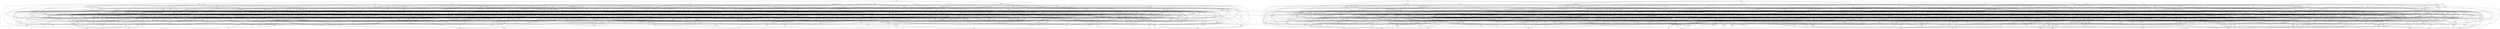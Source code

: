 graph {
kln -- zrp
kln -- rpm
kln -- npm
kln -- bhj
kln -- vqj
hcp -- xhl
hcp -- mrh
hcp -- zhh
hcp -- lxl
gzk -- nqx
gzk -- stx
gzk -- mln
gzk -- nsr
gzk -- tpm
gzk -- ddq
pql -- vsl
pql -- ltr
pql -- cnc
pql -- shq
pql -- fjm
pql -- vpg
hjp -- mft
hjp -- vkm
hjp -- kgs
hjp -- fdb
xgv -- btt
xgv -- tbj
xgv -- srs
xgv -- cjk
gbm -- kjm
gbm -- gvb
gbm -- qvm
gbm -- pzd
lhc -- mdq
lhc -- zrd
lhc -- fxc
lhc -- xnq
kng -- ssb
kng -- mln
kng -- bsj
kng -- hvh
xlm -- lnb
xlm -- jbq
xlm -- frk
xlm -- qnh
xlm -- rtk
xlm -- kxs
bpr -- trh
bpr -- dpr
bpr -- dtx
bpr -- jlh
mbh -- nnv
mbh -- lcx
mbh -- xhq
mbh -- fjr
bvs -- mmd
bvs -- ltr
bvs -- pxn
bvs -- mqg
bvs -- vlf
bch -- rdq
bch -- ppr
bch -- pkd
bch -- mgv
bch -- prb
ftm -- tjp
ftm -- mqc
ftm -- vxk
ftm -- lzc
jvr -- bcd
jvr -- hbf
jvr -- xqm
jvr -- mqp
vtt -- znh
vtt -- zzm
vtt -- drk
vtt -- vfp
sgn -- xxm
sgn -- bjj
sgn -- ftc
sgn -- mpm
zbq -- cvr
zbq -- zrd
zbq -- ppv
zbq -- csn
tff -- btd
tff -- pqk
tff -- hvl
tff -- scm
tff -- krj
bqh -- xrg
bqh -- kmr
bqh -- gln
bqh -- fnj
lkv -- vnp
lkv -- ttq
lkv -- rnf
lkv -- hng
srq -- kkp
srq -- chx
srq -- xmp
srq -- vbm
htj -- spt
htj -- mpn
htj -- mkc
htj -- qfx
rbk -- jzz
rbk -- dtv
rbk -- pjc
rbk -- vdh
stv -- gdp
stv -- qnx
stv -- tgt
stv -- ggb
stv -- ljt
nvr -- dtj
nvr -- xgc
nvr -- nqx
nvr -- qmj
qxd -- vnx
qxd -- dck
qxd -- rlm
qxd -- rrn
mdq -- xcm
mdq -- vnx
mdq -- pbg
png -- hln
png -- cdc
png -- pgt
png -- kqn
png -- bhn
dxm -- fhr
dxm -- fks
dxm -- gxv
dxm -- fpr
gsm -- vsd
gsm -- pmh
gsm -- dsk
gsm -- gpf
jzn -- hpc
jzn -- xht
jzn -- vhn
jzn -- qmp
jzn -- krk
jzn -- vbs
hcv -- nfj
hcv -- gzt
hcv -- rvc
hcv -- dnp
hcv -- tzm
hcv -- hpf
hcv -- sbq
slb -- dkz
slb -- svs
slb -- lgc
slb -- pnm
pfr -- lrk
pfr -- dqb
pfr -- mlj
pfr -- lxl
bxl -- bjj
bxl -- nmc
bxl -- xrj
bxl -- xmk
bxl -- xhg
bxl -- gqt
kgs -- msf
kgs -- fbh
kgs -- rrr
kgs -- drp
jkf -- vbm
jkf -- jpn
jkf -- vqj
jkf -- gbr
dgf -- bjp
dgf -- lzf
dgf -- vld
dgf -- rmg
jkg -- ckk
jkg -- njk
jkg -- prb
jkg -- xxc
jkg -- vdh
vlt -- lrz
vlt -- zkt
vlt -- qgt
vlt -- srs
vlt -- snc
rpc -- mhx
rpc -- sxx
rpc -- vkp
rpc -- frz
rpc -- jmm
tft -- zdt
tft -- nch
tft -- vqp
tft -- bzm
tft -- csm
gvc -- ccl
gvc -- bjj
gvc -- rjb
gvc -- lrv
gvc -- qhh
mmd -- xmp
mmd -- sfz
mmd -- qml
mrb -- gxh
mrb -- ggb
mrb -- lkd
mrb -- pgg
zll -- rsf
zll -- tfs
zll -- gsv
zll -- scm
zll -- nxr
jjj -- gzf
jjj -- xvs
jjj -- gxv
jjj -- jft
mls -- cpc
mls -- vmp
mls -- jcv
mls -- ssg
mls -- ldb
mls -- cpd
bpm -- fzq
bpm -- zzs
bpm -- ggp
bpm -- tvq
bpm -- bss
fjm -- bfh
fjm -- scl
fjm -- rtx
gll -- fdx
gll -- tgk
gll -- fsn
gll -- dcp
gll -- mpr
svs -- ltp
svs -- cgx
svs -- mks
srk -- xjd
srk -- kfp
srk -- klb
srk -- gcx
xvq -- hbr
xvq -- qzt
xvq -- rzp
xvq -- jch
xvq -- rsf
gqd -- rds
gqd -- ddq
gqd -- sml
gqd -- btm
gqd -- bqq
bqg -- lrv
bqg -- lch
bqg -- qgq
bqg -- dgz
bdv -- nrd
bdv -- qbv
bdv -- sxg
bdv -- nhx
vnm -- rvd
vnm -- xxm
vnm -- spm
vnm -- vpl
vnm -- jlk
vnm -- szv
sqr -- xrh
sqr -- tqh
sqr -- pps
sqr -- rpg
zhl -- ksm
zhl -- xcl
zhl -- mbd
zhl -- cgv
clj -- psz
clj -- fnj
clj -- crx
clj -- hbk
kzj -- nxd
kzj -- rrm
kzj -- gct
kzj -- rkf
pch -- ldm
pch -- jzv
pch -- mjs
pch -- zkt
pch -- rqq
nch -- bpd
nch -- ljs
nch -- gmz
zrp -- csd
zrp -- pph
zrp -- hrg
tpm -- vqg
tpm -- hds
tpm -- sbc
tpm -- rbb
kps -- bnx
kps -- qph
kps -- hxs
kps -- vgl
bpz -- hqm
bpz -- cbb
bpz -- sss
bpz -- rsf
pps -- tkx
pps -- dcp
pps -- rnt
zlt -- krh
zlt -- vtg
zlt -- qlb
zlt -- bhn
qds -- hlm
qds -- mrt
qds -- rpk
qds -- rcj
jjm -- dtp
jjm -- djg
jjm -- mgp
jjm -- lps
jjm -- gtm
brh -- fbl
brh -- xpk
brh -- nfk
brh -- qvz
nfc -- xls
nfc -- kdr
nfc -- ljt
nfc -- jkd
nfc -- zng
kkj -- xph
kkj -- xsf
kkj -- hdf
kkj -- jft
kkj -- mhf
xsp -- lml
xsp -- bgz
xsp -- hln
xsp -- mgk
xsp -- gjs
jfq -- qhh
jfq -- vlh
jfq -- mhl
jfq -- qgt
npq -- jdl
npq -- gjd
npq -- bxf
npq -- rjb
npq -- nbb
rxv -- zxt
rxv -- sld
rxv -- vsl
rxv -- dbj
dvj -- pcg
dvj -- svq
dvj -- crx
dvj -- mxh
lcl -- nrn
lcl -- klb
lcl -- zjh
lcl -- gct
lcl -- sjc
ppq -- dlj
ppq -- tcq
ppq -- vkp
ppq -- ztv
klk -- bzm
klk -- mqr
klk -- cjb
klk -- hnv
czt -- pnq
czt -- vrj
czt -- htc
czt -- vsz
czt -- ssv
rhv -- vnk
rhv -- vss
rhv -- rrk
rhv -- hhz
clh -- qlh
clh -- rqb
clh -- mvl
clh -- rlm
sjb -- hvs
sjb -- pbl
sjb -- jgn
sjb -- vsq
tfd -- mvc
tfd -- dzn
tfd -- dps
tfd -- bvv
tbn -- xbq
tbn -- jgx
tbn -- djj
tbn -- nnq
tbn -- cqh
qnv -- qzt
qnv -- tkd
qnv -- tsl
qnv -- tkz
tzf -- hsn
tzf -- pbg
tzf -- hmc
tzf -- fqf
tzf -- xrb
pbg -- vgp
pbg -- rrp
dxn -- znh
dxn -- bgd
dxn -- vhh
dxn -- tgp
dln -- bjf
dln -- xqm
dln -- hmp
dln -- jld
dln -- rtm
frz -- pnr
frz -- shd
frz -- srg
tgt -- tqz
tgt -- kdv
tgt -- shm
fhf -- jkl
fhf -- sgm
fhf -- zct
fhf -- fsl
fhf -- rqx
tzj -- qbq
tzj -- zfq
tzj -- bsg
tzj -- nlx
qlp -- mxk
qlp -- zgr
qlp -- tcq
qlp -- vcr
nfz -- pth
nfz -- cpd
nfz -- jrr
nfz -- cvl
nfz -- pjb
jxz -- xbq
jxz -- dvq
jxz -- rbf
jxz -- dtk
mhk -- qdm
mhk -- fln
mhk -- nsr
mhk -- cgc
mlj -- fdl
mlj -- gtr
mlj -- kbh
qbp -- jpp
qbp -- ssn
qbp -- sff
qbp -- gpf
stq -- nnv
stq -- ptc
stq -- nrd
stq -- tmq
stq -- xsb
stq -- crh
tbj -- vqh
tbj -- xdn
tbj -- prc
tbj -- bdj
mfx -- khj
mfx -- mzl
mfx -- bls
mfx -- xgc
mzm -- vbv
mzm -- nnl
mzm -- mdd
mzm -- chv
gcs -- qkd
gcs -- zgv
gcs -- dpd
gcs -- dzn
gmc -- gqt
gmc -- gdt
gmc -- mth
gmc -- vnp
gmc -- sfk
srz -- sff
srz -- knr
srz -- jkc
srz -- xlc
nln -- mmr
nln -- pdz
nln -- zzg
nln -- lkh
qfx -- qjb
qfx -- vgc
qfx -- tvk
fln -- pkc
fln -- pxn
fln -- gcb
vtq -- gzt
vtq -- tcf
vtq -- zch
vtq -- lrv
rpr -- csd
rpr -- jgr
rpr -- bkr
rpr -- nhn
xlh -- ncl
xlh -- lch
xlh -- qsn
xlh -- jpx
xlh -- sfk
xlh -- djp
fpm -- ltp
fpm -- kqs
fpm -- jbc
fpm -- qxf
dnv -- vxb
dnv -- svq
dnv -- ljv
dnv -- trl
jhp -- shx
jhp -- sld
jhp -- vjh
jhp -- btp
jhp -- brx
nxl -- pbs
nxl -- cqp
nxl -- ldb
nxl -- xdn
svq -- jpp
svq -- vsd
svq -- jpx
qlh -- nxk
qlh -- fkn
qlh -- msx
qlh -- kfc
qlh -- vld
qlh -- pxm
rcv -- lgv
rcv -- drp
rcv -- gsq
rcv -- nmc
rcv -- vpz
jrr -- jqj
jrr -- gsq
jrr -- rjl
tfk -- cff
tfk -- frd
tfk -- dfz
tfk -- hnt
tfk -- bvb
dbl -- tcq
dbl -- rcs
dbl -- bzv
dbl -- vbq
pdz -- mcc
pdz -- crk
pdz -- hjn
kls -- grb
kls -- vnf
kls -- txt
kls -- szv
rfq -- gjt
rfq -- rss
rfq -- qcl
rfq -- gfx
zps -- qsk
zps -- hjq
zps -- grb
zps -- qzd
ktq -- hlt
ktq -- vsk
ktq -- nnn
ktq -- vld
zqt -- xbd
zqt -- srj
zqt -- clf
zqt -- djf
zqt -- mpz
jvk -- cxx
jvk -- ngg
jvk -- dtp
jvk -- jtb
jvk -- btp
xsf -- qcp
xsf -- gmt
xsf -- zhd
xsf -- ntj
kbc -- xrk
kbc -- hmm
kbc -- vhn
kbc -- pmj
fbr -- lls
fbr -- kjc
fbr -- vnp
fbr -- djp
fbr -- khk
qvm -- bkf
qvm -- bxf
qvm -- shc
bcs -- frd
bcs -- tjf
bcs -- lzg
bcs -- msf
tvm -- sjz
tvm -- fsm
tvm -- pgz
tvm -- smb
tvm -- qdf
nfj -- hlx
nfj -- vjc
nfj -- cjb
cqp -- pkv
cqp -- jnz
cqp -- mqr
cqp -- pjt
vkj -- mfv
vkj -- sjh
vkj -- qxk
vkj -- zkm
vkj -- fcj
dzn -- xzc
dzn -- crx
mgv -- bmd
mgv -- dnp
mgv -- sfb
jpd -- dxv
jpd -- zch
jpd -- hbz
jpd -- mvr
dnp -- qss
dnp -- lpt
dnp -- hgn
htq -- vxt
htq -- klr
htq -- mth
htq -- gzn
kzs -- ktj
kzs -- vsz
kzs -- hct
kzs -- frl
mdv -- rzp
mdv -- mnl
mdv -- lml
mdv -- ptc
vxp -- rqm
vxp -- frk
vxp -- grh
vxp -- rkm
vxp -- crg
xxm -- hjz
xxm -- vjz
rcf -- xmp
rcf -- pgj
rcf -- zsb
rcf -- hrg
xfg -- vbv
xfg -- ksm
xfg -- svr
xfg -- kpn
xfg -- lkh
sdb -- mnt
sdb -- hsn
sdb -- qbf
sdb -- ccp
tst -- rvb
tst -- fnv
tst -- kpv
tst -- dms
kmr -- rcm
kmr -- cls
kmr -- sts
msv -- lpl
msv -- rvl
msv -- hkf
msv -- txz
zrr -- trr
zrr -- mrh
zrr -- kdz
zrr -- dtd
sfk -- jxl
sfk -- pjt
brx -- jhm
brx -- qbh
brx -- rfv
bqp -- cpt
bqp -- hbv
bqp -- qss
bqp -- bpd
bqp -- hjj
bqp -- fqg
hjg -- lrz
hjg -- mjj
hjg -- qvn
hjg -- fhd
qgc -- bzn
qgc -- njk
qgc -- drg
qgc -- jgf
zzn -- hjj
zzn -- dgl
zzn -- kgc
zzn -- jgf
zzn -- tdh
gcb -- xhq
gcb -- lfg
gcb -- bjr
gcb -- xlv
jgn -- xhl
jgn -- ddz
jgn -- nqq
ljs -- kbk
ljs -- mjh
ljs -- clt
ljs -- smh
nsr -- btd
nsr -- ntb
nsr -- hcd
fqg -- bsg
fqg -- rvc
fqg -- gsc
jgx -- drp
jgx -- kjg
jgx -- zsk
ttq -- njs
ttq -- nfk
ttq -- cgd
zch -- kms
zch -- srb
tkk -- svr
tkk -- ctp
tkk -- hln
tkk -- qml
rnf -- rdq
rnf -- kjc
rnf -- xgf
rnf -- lkd
kqx -- pcg
kqx -- vvk
kqx -- lvp
kqx -- sxc
smd -- nbf
smd -- ntt
smd -- pqs
smd -- hpb
gqb -- ljv
gqb -- kmd
gqb -- pzn
gqb -- rnq
bkk -- xgr
bkk -- vqg
bkk -- jpn
bkk -- dtn
sch -- jzv
sch -- vlh
sch -- dvs
sch -- ccx
fcj -- grs
fcj -- cdd
fcj -- rzp
fcj -- fxc
ljj -- jfm
ljj -- pnr
ljj -- xcl
ljj -- dtp
rpk -- txz
rpk -- vnf
rpk -- pln
rpk -- dvs
txm -- tcp
txm -- tmq
txm -- fdb
txm -- jmm
trq -- dtr
trq -- lsr
trq -- hkn
trq -- xjh
btd -- kvx
btd -- ktn
fml -- hjz
fml -- drv
fml -- rvb
fml -- bvp
fml -- dkp
gpq -- mxt
gpq -- gcx
gpq -- bvd
gpq -- qls
gpq -- ttl
gpq -- nvj
gpq -- xjx
fbf -- crh
fbf -- kgh
fbf -- hkp
fbf -- mpr
vlq -- qdf
vlq -- nvn
vlq -- tnf
vlq -- fxg
vlq -- vjc
vlq -- qpk
vlq -- btt
hdd -- zzs
hdd -- npd
hdd -- zck
hdd -- nrv
hdd -- zlv
hdd -- fbh
dmm -- qtp
dmm -- bhj
dmm -- rdr
dmm -- plz
pkd -- rcm
pkd -- fjl
pkd -- nvn
pkd -- xmk
pkd -- dpd
pkd -- qfn
dcb -- jdx
dcb -- bxb
dcb -- skp
dcb -- rsg
jpc -- fnh
jpc -- ccl
jpc -- pzc
jpc -- fpg
qbf -- ddq
qbf -- zss
qbf -- sbc
fks -- sgj
fks -- xqc
fks -- kbn
dps -- kjg
dps -- kgc
dps -- tkf
dps -- kzt
jjb -- gvd
jjb -- grl
jjb -- mpf
jjb -- lnc
hrb -- bzs
hrb -- tbs
hrb -- tht
hrb -- srb
mdn -- nsc
mdn -- tlb
mdn -- ckg
mdn -- pmj
gxv -- kzk
gxv -- bdq
jqj -- pbs
jqj -- lcp
jqj -- nfm
pbx -- qkl
pbx -- mvb
pbx -- zln
pbx -- vbq
djj -- tmb
djj -- nlx
djj -- tnj
bsf -- lhd
bsf -- nhv
bsf -- htt
bsf -- sfz
cvz -- klr
cvz -- hvr
cvz -- vrg
cvz -- hkf
hjb -- zfc
hjb -- hff
hjb -- xjx
hjb -- qsp
hjb -- mqp
rqr -- vnx
rqr -- glf
rqr -- qls
rqr -- jzk
rrr -- shc
rrr -- rcx
rrr -- tdh
gqm -- dzq
gqm -- gkn
gqm -- qbj
gqm -- pnm
fsm -- bhd
fsm -- xmm
fsm -- fqj
fsm -- qqr
cgx -- bjf
cgx -- lqh
cgx -- nhl
cgx -- qxn
cgx -- qcl
fpr -- fdb
fpr -- blm
fpr -- lkp
fpr -- ldb
cdc -- fcv
cdc -- nhx
cdc -- rmh
vhh -- bld
vhh -- fgg
vhh -- bhj
vhh -- zrj
zhz -- fcp
zhz -- vcs
zhz -- bld
zhz -- svr
zhz -- hgv
hxp -- gvd
hxp -- crg
hxp -- dvl
hxp -- jkd
hxp -- htd
bsh -- lpt
bsh -- frh
bsh -- xvj
bsh -- hgn
pkc -- xcl
pkc -- ghr
pkc -- rqp
pkc -- psm
pff -- nnv
pff -- nvj
pff -- nnn
pff -- npm
pff -- jld
pff -- kzz
pff -- kqm
jzv -- gvd
jzv -- tmb
lgv -- xvs
lgv -- xsv
lgv -- pcg
bzh -- dkz
bzh -- jcg
bzh -- xgl
bzh -- tcp
bzh -- hnh
bzh -- rzz
jft -- ntj
jft -- sbq
jft -- dgz
jcz -- ljv
jcz -- kdv
jcz -- xct
jcz -- vzv
bjr -- shq
bjr -- mqj
bjr -- qbj
bjr -- mkp
gmt -- fht
gmt -- jms
gmt -- djr
gmt -- vvr
qph -- hch
qph -- crq
qph -- mvc
qph -- qsk
jms -- ckk
jms -- lzc
jms -- lvp
jms -- lpb
jnz -- gzt
jnz -- fdv
jnz -- fkm
jnz -- cdm
fqx -- fdx
fqx -- ssb
fqx -- pbl
fqx -- qnq
ndp -- pqk
ndp -- btm
ndp -- qcc
ndp -- hfp
ndp -- lps
ndp -- rpm
rbf -- rpp
rbf -- jmp
rbf -- mrt
rbf -- gkk
rbf -- bzz
rbf -- lsk
rbf -- vpx
tmq -- rqx
tmq -- fzv
hpc -- bfk
hpc -- nhv
hpc -- jmt
hpc -- psm
bpb -- rdq
bpb -- xhg
bpb -- jpp
bpb -- vrc
czv -- hrs
czv -- kvl
czv -- kdc
czv -- crk
czv -- cgc
jkv -- ztc
jkv -- fxs
jkv -- rhk
jkv -- dlj
jkv -- gbg
vln -- smh
vln -- mpt
vln -- jbq
vln -- rff
nnn -- hrs
nnn -- ksm
nnn -- dpm
zdf -- zlf
zdf -- rfv
zdf -- qhc
zdf -- ppv
zzt -- qfn
zzt -- mpm
zzt -- fnz
zzt -- bpf
zzt -- bjz
qjs -- gct
qjs -- njm
qjs -- lmz
qjs -- shq
bbg -- qvn
bbg -- rdj
bbg -- ljt
bbg -- clt
bbg -- kdv
tqz -- qvn
tqz -- rvl
tqz -- fbl
tqz -- fjt
jjc -- zhd
jjc -- fmj
jjc -- ccr
jjc -- vkm
fdl -- hqm
fdl -- kxt
fdl -- sck
lbj -- gkk
lbj -- frd
lbj -- zkn
lbj -- lll
lbj -- khk
tzm -- scx
tzm -- xdn
tzm -- xfd
zzd -- hct
zzd -- cdx
zzd -- hmp
zzd -- zss
vrh -- rnd
vrh -- nts
vrh -- lzk
vrh -- tcf
vvq -- kkp
vvq -- ztl
vvq -- jfg
vvq -- sml
ngg -- cbm
ngg -- vdc
ngg -- zsb
ngg -- zbx
qjj -- fts
qjj -- dgq
qjj -- mqg
qjj -- cpk
qjj -- vbq
cvn -- rnq
cvn -- ckm
cvn -- sjz
cvn -- zrm
rmq -- bzm
rmq -- rvb
rmq -- hbh
rmq -- grx
fgz -- thg
fgz -- zbx
fgz -- vcr
fgz -- nhl
mts -- hct
mts -- dzq
mts -- dkg
mts -- drk
mlp -- njj
mlp -- shx
mlp -- btm
mlp -- hpn
mvm -- fqs
mvm -- cvr
mvm -- hrs
mvm -- hmc
cpg -- qsc
cpg -- hkp
cpg -- bgz
cpg -- dmp
zjr -- pqk
zjr -- vvd
zjr -- rmz
zjr -- dgd
jfs -- tks
jfs -- qvn
jfs -- nsh
jfs -- vrg
fjc -- bfh
fjc -- rbb
fjc -- vcs
fjc -- dzf
fjc -- mcc
fjc -- qdk
bbt -- rqb
bbt -- ngt
bbt -- pll
bbt -- sjc
vvd -- bcd
vvd -- dtj
vvd -- vxl
vvd -- vdc
vvd -- ntv
rlk -- vhn
rlk -- mks
rlk -- njm
rlk -- nmh
rlk -- dmp
brn -- hhz
brn -- hrs
brn -- qhc
brn -- jmm
hbb -- cxx
hbb -- djz
hbb -- jvj
hbb -- gjs
ggr -- qbj
ggr -- gtm
ggr -- lmh
ggr -- gtr
crk -- dtr
crk -- vhp
grx -- xqg
grx -- ssn
grx -- dsd
grx -- pnc
btm -- xgl
btm -- bct
btm -- ffk
vnf -- tks
vnf -- rkm
vnf -- nlc
zgb -- pzc
zgb -- pjn
zgb -- bnx
zgb -- cxp
hzs -- bhd
hzs -- fnz
hzs -- tsn
hzs -- lnp
lpl -- xrg
lpl -- kdr
lpl -- vpz
mzl -- xdf
mzl -- rpm
mzl -- ggv
mzl -- zln
ksf -- jvj
ksf -- fxc
ksf -- gfx
ksf -- vtz
ksl -- nkl
ksl -- xmf
ksl -- pnm
ksl -- vqj
jmp -- rjb
jmp -- qgv
jmp -- gdp
tbs -- prc
tbs -- nnq
tbs -- dqn
cbx -- tkd
cbx -- bxb
cbx -- lvs
cbx -- lbm
vss -- qgd
vss -- xck
vss -- zbx
vss -- nsd
kjj -- vzf
kjj -- xlx
kjj -- dpq
kjj -- tvq
xlx -- kkn
xlx -- lrh
xlx -- ctk
xlx -- qgm
hqm -- hjc
hqm -- xhv
hqm -- nvp
mkc -- xdf
mkc -- ztl
mkc -- lmv
txz -- lvd
txz -- lmg
vsq -- qls
vsq -- pgt
vsq -- rrn
gjt -- bbz
gjt -- hsx
gjt -- zbx
lzc -- jpf
lzc -- ssg
ksg -- dtj
ksg -- rxz
ksg -- vzp
ksg -- fgg
ksg -- rmh
nqx -- mbd
nqx -- xxh
hxq -- tvj
hxq -- rmp
hxq -- gdt
hxq -- mjx
hxq -- khz
hxq -- kdv
hxq -- dzx
pgj -- glf
pgj -- cxx
pgj -- tkj
zxf -- nvp
zxf -- ktj
zxf -- jxx
zxf -- rnt
glf -- fqs
glf -- krk
glf -- srx
qjb -- ctp
qjb -- kbp
qjb -- shr
kfd -- gvs
kfd -- lfg
kfd -- xnq
kfd -- spt
npr -- vsj
npr -- gjc
npr -- gcr
npr -- qsk
lqn -- njj
lqn -- qfj
lqn -- ckg
lqn -- hhz
dtr -- rds
dtr -- fzv
bzn -- npd
bzn -- zcr
bzn -- xcj
ndd -- lsp
ndd -- qcc
ndd -- zmt
ndd -- mdd
jpp -- vgl
jpp -- zpt
kgr -- jpn
kgr -- jch
kgr -- vtf
kgr -- njj
rrm -- pgt
rrm -- sgt
rrm -- dsr
khs -- mqc
khs -- pht
khs -- hlm
khs -- qcp
khs -- tfl
xrc -- skp
xrc -- nnl
xrc -- lsp
xrc -- gfx
fsn -- gct
fsn -- kgh
fsn -- rgj
drj -- zdt
drj -- llm
drj -- bnd
drj -- rdj
cbb -- cgc
cbb -- zgr
cbb -- pmj
cbb -- pjx
zzm -- sbc
zzm -- mqm
zzm -- zrd
czn -- vnx
czn -- xgl
czn -- hcs
czn -- pxd
czn -- nhx
xhv -- bbz
xhv -- hps
xhv -- tkx
vsd -- bpf
vsd -- qgv
bfh -- zct
bfh -- ktn
vmp -- phd
vmp -- gjc
vmp -- xls
vmp -- sgx
lms -- bfk
lms -- rsg
lms -- hhv
lms -- sxb
rcx -- rkq
rcx -- rkp
rcx -- vvr
xpg -- gsl
xpg -- hbv
xpg -- kjm
xpg -- tjp
xpg -- qgt
xpg -- vlx
fqv -- dkz
fqv -- zsb
fqv -- vzp
fqv -- spt
qfj -- vfp
qfj -- jlb
qfj -- qmj
pgz -- jxr
pgz -- dtk
pgz -- lnc
nlv -- nkl
nlv -- vbv
nlv -- lzf
nlv -- qbx
nlv -- jbt
xfd -- cpt
xfd -- mvs
xfd -- dhc
xfd -- mlq
jcv -- rcj
jcv -- xmk
jcv -- vxk
jbc -- kcd
jbc -- rrp
jbc -- smz
jbc -- djg
jbc -- stx
lvm -- jvv
lvm -- tfl
lvm -- mxh
lvm -- csm
lvm -- vdh
lvm -- lnp
qlz -- ptc
qlz -- scm
qlz -- xjg
qlz -- xht
ngs -- dlt
ngs -- vgt
ngs -- tql
ngs -- mvl
qgq -- dsh
qgq -- mjx
qgq -- fdv
qgq -- dgz
qgq -- frh
kzt -- bzz
kzt -- vsh
kzt -- mlq
lfk -- sxd
lfk -- ltm
lfk -- nsk
lfk -- bss
vcr -- rht
vcr -- lps
vcr -- hlj
dcp -- cdd
dcp -- vgc
dcp -- bld
ptq -- xpn
ptq -- dfz
ptq -- qcp
ptq -- rvl
djp -- btt
djp -- gzn
djp -- npd
dbp -- szx
dbp -- qvc
dbp -- ltb
dbp -- dqg
dbp -- fxg
dsm -- hjq
dsm -- jrt
dsm -- pdj
dsm -- cmb
ltb -- drp
ltb -- kmd
ltb -- jmd
vhp -- qtt
vhp -- zhg
vhp -- nsd
vhp -- rgg
jbq -- sht
jbq -- vcm
dzq -- khj
dzq -- hdz
dzq -- vsk
qhc -- zct
qhc -- jkk
qhc -- snd
bjz -- gxk
bjz -- xps
bjz -- srj
msg -- grs
msg -- ngt
msg -- jch
msg -- hff
nhv -- vzp
nhv -- znh
nhv -- shd
nhv -- bcd
drv -- fvc
drv -- gjd
drv -- hpt
gln -- ljt
gln -- vqp
gln -- lls
lcp -- fzn
lcp -- lvz
lcp -- xph
lcp -- xrg
lcp -- jdq
sss -- lqh
sss -- dck
sss -- bzf
kvl -- lcb
kvl -- zss
kvl -- zkx
hbf -- kdz
hbf -- xjd
hbf -- zlf
hbf -- snd
hbf -- kqs
kbn -- vkm
kbn -- qvc
kbn -- fzn
kbn -- jsn
cfh -- xrj
cfh -- xmm
cfh -- zlv
cfh -- tjf
xcj -- hxs
xcj -- pkv
xcj -- cgd
frk -- jlt
frk -- sxd
zpt -- xvs
zpt -- vjz
zpt -- vpx
vtg -- dgq
vtg -- jnt
vtg -- mqj
vtg -- jxb
mrt -- fjl
mrt -- mjh
qrg -- btq
qrg -- bst
qrg -- pln
qrg -- chc
qrg -- hjq
qrg -- dqx
xmf -- jtp
xmf -- msx
xmf -- qtp
zhd -- scx
zhd -- xlk
zhd -- fjt
zhd -- hng
dkg -- hmc
dkg -- plz
dkg -- kcz
grl -- pzd
grl -- gsc
grl -- mpz
spm -- bnx
spm -- smh
spm -- qdc
rdr -- qxn
rdr -- rrk
rdr -- tfs
rdr -- lkh
hpn -- vqg
hpn -- zfc
hpn -- ntb
hpn -- rrk
hpn -- hds
mpm -- dgl
mpm -- mhl
fjl -- xsv
fjl -- gps
qbj -- dnm
qbj -- bgd
qbj -- gtt
gdc -- dbn
gdc -- mjh
gdc -- tzd
gdc -- tdp
gdc -- vsh
mjb -- qvb
mjb -- ccl
mjb -- bnx
mjb -- jbp
tht -- pdj
tht -- zxn
tht -- dsk
rqm -- kjm
rqm -- fhd
rqm -- vkm
rqm -- nkd
rxt -- llq
rxt -- fgp
rxt -- ckz
rxt -- ppf
vcm -- rmp
vcm -- bzs
vcm -- mrd
ntj -- bxq
ntj -- hqn
fmj -- tmb
fmj -- tcf
fmj -- zdd
rpm -- cgq
rpm -- ktn
fhr -- gls
fhr -- njz
fhr -- lrq
vlh -- jqk
vlh -- prc
vlh -- gxk
qdk -- gtg
qdk -- vpg
qdk -- dtp
qdk -- tql
mpg -- hcf
mpg -- clp
mpg -- cls
mpg -- jjs
shr -- nqq
shr -- mnl
shr -- jlb
vqp -- mpt
vqp -- tmp
vqp -- shm
ffn -- ztc
ffn -- lbl
ffn -- gbg
ffn -- kfp
ffn -- jvd
pmj -- xmp
drk -- tqh
drk -- qkl
vkp -- hcd
vkp -- gjs
vkp -- bqq
krk -- vgp
krk -- bgf
qnh -- hbz
qnh -- sht
qnh -- hpf
gtp -- hbn
gtp -- qhz
gtp -- rht
gtp -- gsv
gtp -- lxd
pqs -- lml
pqs -- ctp
pqs -- zxt
gmz -- fnz
gmz -- zlb
gmz -- prc
gmz -- sfl
gdt -- fnv
gdt -- tkf
mrd -- lmb
mrd -- blm
mrd -- pbs
mrd -- kgc
mrd -- szn
nxt -- tcx
nxt -- nkl
nxt -- tfz
nxt -- bhn
lkd -- hjj
lkd -- frh
jfm -- qhz
jfm -- ctp
jfm -- rtx
jfm -- qrq
ltm -- qpv
ltm -- vgf
ltm -- bvg
ltm -- cpd
nqq -- fgp
nqq -- tgp
fnh -- xcf
fnh -- mfh
fnh -- lls
fnh -- psz
khx -- sms
khx -- xpk
khx -- bbk
khx -- xhm
vfp -- cpk
vfp -- zrj
vfp -- xxh
jxs -- xzd
jxs -- nsk
jxs -- zfq
jxs -- lhx
rcm -- gvd
rcm -- jxr
hpf -- phd
hpf -- mhr
hpf -- nqz
hpf -- ssg
vqg -- bfk
vqg -- vjh
vqg -- qbx
vqg -- dgd
vqg -- qsp
bnt -- qvb
bnt -- dgl
bnt -- rxk
bnt -- rsm
bnt -- vlx
qnx -- dpq
qnx -- qpv
qnx -- clt
ppf -- pmz
ppf -- znh
ppf -- ghl
lgc -- dck
lgc -- fkn
lgc -- jdx
jkc -- rnd
jkc -- xfn
jkc -- dfz
fdb -- fqq
fdb -- qzd
dtn -- kxt
dtn -- ltp
dtn -- zkx
drg -- jnv
drg -- ssd
drg -- prn
cpc -- grh
cpc -- dcv
cpc -- pjt
clm -- kcz
clm -- vrj
clm -- kxt
clm -- qmj
pxn -- krh
pxn -- kpn
pxn -- xzs
rpp -- hnt
rpp -- xmk
rpp -- rjs
rvd -- tzd
rvd -- zkn
rvd -- mjs
tqh -- bcd
tqh -- pnq
tqh -- vcc
tqh -- tkj
qgd -- rbb
qgd -- cnb
qgd -- rtg
qgd -- hhv
qgd -- hrg
rdj -- fvc
rdj -- vzf
bvd -- zxt
bvd -- mcc
bvd -- bkg
dsh -- bkf
dsh -- pcb
dsh -- pkj
gtl -- mpp
gtl -- nbb
gtl -- mjj
gtl -- ktm
rrv -- zkm
rrv -- mnl
rrv -- rrp
rrv -- lkj
rrv -- fgr
dvs -- qgv
dvs -- mfh
nrv -- dtv
nrv -- xgq
nrv -- vcq
zlv -- pnc
zlv -- rng
xnb -- btp
xnb -- rtg
xnb -- lbm
xnb -- bzv
mfh -- jvv
mfh -- lnc
zzq -- bhd
zzq -- pcb
zzq -- dpd
zzq -- clp
lcx -- jtp
lcx -- hlj
lcx -- jld
lcx -- gfx
qpk -- gdm
qpk -- bzs
qpk -- qkd
qpk -- tgn
jcg -- vnk
jcg -- ztv
jcg -- sqt
fgr -- nmh
fgr -- lnr
fgr -- sxb
zxb -- lkj
zxb -- ggj
zxb -- qnl
zxb -- csn
gqt -- ckk
gqt -- smb
sms -- qxv
sms -- fnz
sms -- njk
sms -- lrh
gtm -- kqn
gtm -- hnh
gtm -- ltq
dmp -- bjp
dmp -- nxr
gjd -- jxr
gjd -- jpb
bsj -- tjx
bsj -- jth
bsj -- tvk
smb -- lnb
smb -- mhf
dkp -- hch
dkp -- qpv
dkp -- jdz
pzd -- hcf
pzd -- cfl
nnq -- bbq
nnq -- blm
rtx -- skp
rtx -- rpg
shc -- smh
shc -- jlk
rtn -- lbl
rtn -- dmr
rtn -- rlp
rtn -- psm
rtn -- kxz
dgq -- rsg
dgq -- vqj
tgp -- gzr
tgp -- sjg
xrh -- cxx
xrh -- nhb
xrh -- qsp
xrh -- fbc
hqg -- crq
hqg -- rrf
hqg -- tnj
hqg -- xgh
bgf -- jnt
bgf -- xjh
bgf -- dgv
tcx -- jnf
tcx -- gvs
tcx -- hzj
drp -- bmh
lvp -- lll
lvp -- vzf
lvp -- mxr
lvp -- rmp
lvp -- dtv
ckg -- nkl
ckg -- hcs
ckg -- vgp
xlf -- nvn
xlf -- nzk
xlf -- vpx
xlf -- zck
dpq -- vdf
dpq -- rrf
dpq -- zlb
qvh -- qxf
qvh -- qtl
qvh -- htt
qvh -- bld
qvh -- gvp
pcg -- bxq
jgr -- gsv
jgr -- hbn
jgr -- kqn
gbg -- fts
gbg -- mln
gbg -- pnm
jdq -- mvr
jdq -- jjr
jdq -- nsh
rks -- jdn
rks -- pfd
rks -- jnf
rks -- vsl
cls -- cgr
cls -- rjs
cls -- xlc
bjl -- zkq
bjl -- rrk
bjl -- vgc
bjl -- kzz
nvn -- cgr
hvs -- kcz
hvs -- rds
hvs -- fqf
jpn -- kfc
jpn -- vgf
tcq -- dsr
tcq -- vbx
mks -- dml
mks -- plz
mks -- vcc
szn -- jcm
szn -- lrh
szn -- mfs
vrj -- sjh
vrj -- vsz
ggp -- sbn
ggp -- qmg
ggp -- xfq
xxh -- vbm
xxh -- gtt
bkr -- cbm
bkr -- lfv
bkr -- fbc
mqg -- dxl
mqg -- rht
mhl -- gcr
mhl -- rjs
kvd -- spq
kvd -- cmh
kvd -- tsn
kvd -- ssg
czp -- flj
czp -- rcb
czp -- qbm
czp -- rkq
tjx -- qcl
tjx -- gct
tjx -- hct
bct -- hhv
bct -- lrp
bct -- smx
qbx -- pph
qbx -- lmz
ljt -- xxc
ljt -- pjb
gvb -- gxk
gvb -- xph
gvb -- hnn
gvb -- rvt
pbz -- kjm
pbz -- zsf
pbz -- nzk
pbz -- ppr
pbz -- gjc
tdp -- cmh
tdp -- jqp
tdp -- sbn
dpr -- hff
dpr -- jvj
dpr -- nhl
zxc -- nzk
zxc -- vzv
zxc -- vqd
zxc -- fbh
njm -- rxz
njm -- jlb
npm -- zkm
npm -- qmx
qgt -- mvc
qgt -- lpb
mrh -- jnf
mrh -- kxz
hfr -- hch
hfr -- mft
hfr -- ccr
hfr -- sst
vxs -- sjz
vxs -- fvl
vxs -- mpt
vxs -- dkk
vxs -- dqx
jzl -- fht
jzl -- flj
jzl -- klr
jzl -- rnk
srs -- xgf
srs -- jpb
gkk -- dhg
gkk -- vqq
gkk -- gcr
cxp -- lnb
cxp -- gzn
cxp -- nlc
nfk -- xls
nfk -- djq
nfk -- vrg
lmh -- nsc
lmh -- zfz
lmh -- gtt
lmh -- bxj
rtg -- tcp
rtg -- jkk
xck -- ssv
xck -- dpm
xck -- rhk
jxb -- rlp
jxb -- mgk
jxb -- kbp
crq -- tkf
crq -- nsk
crq -- cdm
kdc -- vcb
kdc -- phj
kdc -- lcb
hmc -- cgv
tsl -- hdv
tsl -- hpb
tsl -- dsr
tsl -- sxx
gjc -- tsn
gjc -- rnk
lnr -- mxt
lnr -- qbh
lnr -- mvg
lnr -- tsx
lnr -- rjt
rqp -- nvj
rqp -- ppg
rqp -- mql
rxz -- bgd
rxz -- xhs
mln -- ktj
kpn -- vtf
kpn -- lbq
pht -- bbq
pht -- qss
pht -- lqx
xmm -- tzd
xmm -- vrg
pgl -- vmj
pgl -- dvq
pgl -- czz
pgl -- rvp
fhd -- fvc
fhd -- gcd
fhd -- tqj
fhd -- fkm
jps -- hdf
jps -- hbv
jps -- bnd
jps -- ncl
chx -- hcd
chx -- qhz
chx -- mct
hxf -- cxx
hxf -- vdx
hxf -- rmg
hxf -- lml
hxf -- qxf
hxf -- jvd
pxd -- fgp
pxd -- jvx
pxd -- sml
kmd -- sfv
kmd -- tgn
rmg -- kvx
rmg -- ltr
rmg -- zln
dqn -- gdm
dqn -- rsm
dqn -- rvb
bzs -- gmh
bzs -- lrv
zgv -- kjm
zgv -- vpl
zgv -- kdr
htc -- ntb
htc -- hps
htc -- xhs
kcz -- dlj
kcz -- pxm
dqg -- rvl
dqg -- vdf
dqg -- hlm
rff -- qbq
rff -- qbm
rff -- sgb
dpm -- dtd
dpm -- rpg
lmf -- qdf
lmf -- mpt
lmf -- jfp
lmf -- qvn
hbz -- zcg
hbz -- pth
hbz -- lsk
jbp -- jqk
jbp -- xps
jbp -- dbd
jbp -- bbk
jbp -- sxn
sjc -- vtz
sjc -- rjt
nsh -- cfl
nsh -- fzn
sgj -- fht
sgj -- xcf
sgj -- ptg
sgj -- hhs
sgj -- hbk
hmh -- sxb
hmh -- ttl
hmh -- fbt
hmh -- fdx
hmh -- rnt
vdc -- srg
vdc -- nrn
dqx -- rjl
dqx -- xct
sgt -- zkq
sgt -- jtp
sgt -- tfz
tnf -- kxs
tnf -- hbh
tnf -- mdh
xqm -- qsp
xqm -- gtg
rzz -- nrd
rzz -- ntv
rzz -- mkp
tmb -- mdp
tmb -- hnt
xps -- zsk
xps -- sfb
xcf -- qdc
xcf -- fnj
ssn -- lvz
ssn -- nvs
ssn -- mfs
vxb -- cjk
vxb -- pcb
vxb -- vxt
svj -- qcc
svj -- nxd
svj -- lnt
svj -- vcc
svj -- zrj
sbq -- vcq
sbq -- hbk
ptg -- njs
ptg -- btq
ptg -- cmb
pbr -- pbs
pbr -- fvc
pbr -- pkv
pbr -- ncl
phj -- hds
phj -- mkg
phj -- fgx
jkl -- ssv
jkl -- gcx
jkl -- zlf
jkl -- cgv
dtv -- fqq
dtv -- gzf
dtv -- dsk
dck -- ntv
lpt -- gft
lpt -- vsh
lpt -- nts
frl -- rxd
frl -- hdv
frl -- rhk
pnm -- xjx
pnm -- pkn
ntb -- tcn
ntb -- vtf
mth -- vcq
mth -- zjg
mth -- sxc
qbv -- fcp
qbv -- xrk
qbv -- dgd
nxd -- bbz
nxd -- srg
xqh -- gsq
xqh -- nlx
xqh -- jpx
xqh -- ssd
dtk -- htd
dtk -- zng
fzq -- jfp
fzq -- hvr
fzq -- lhx
hmp -- mqm
hmp -- nvj
qxk -- nnv
qxk -- kgh
qxk -- zjt
rcb -- jxr
rcb -- llm
rcb -- hnt
sxc -- hvr
sxc -- msf
qlb -- lmv
qlb -- rtm
qlb -- gkn
qlb -- dbj
bzv -- pgt
bzv -- lcj
xmk -- szx
cnb -- qmp
cnb -- jgc
cnb -- vtf
vgc -- hbr
vgc -- tkz
vgc -- hgv
dcv -- zsk
dcv -- xbq
dcv -- rjl
dcv -- chz
gtr -- dtd
gtr -- shq
tfz -- mxt
tfz -- scl
tfz -- xjg
dss -- fgp
dss -- lmz
dss -- mmx
dss -- fxc
dss -- ghl
rtk -- szx
rtk -- lpb
rtk -- lrq
nmh -- pmz
nmh -- tql
nmh -- vbs
cgc -- vnb
cgc -- pxm
zrm -- hjz
zrm -- xzd
zrm -- sts
zrm -- sgb
qmk -- ddz
qmk -- rtm
qmk -- nxr
qmk -- jlh
ffk -- mnt
ffk -- bpv
ffk -- lkx
szz -- bbk
szz -- flj
szz -- zdz
szz -- bvg
khn -- jjr
khn -- hlm
khn -- hml
khn -- dms
khn -- lgp
fsl -- lqh
fsl -- cpk
fsl -- ljk
jdz -- dpd
jdz -- njk
jdz -- qpv
rss -- kvx
rss -- hdv
rss -- mnt
pcb -- flj
pcb -- jcm
pcb -- tjp
pcb -- sst
pcb -- pzn
fjr -- tkx
fjr -- lhd
fjr -- zhh
fjr -- pbc
kbb -- vqh
kbb -- pmh
kbb -- lvz
kbb -- srj
sqp -- gtt
sqp -- jlm
sqp -- vxl
sqp -- fvz
sqp -- xhs
zxn -- jjq
zxn -- vgl
zxn -- npz
rnk -- xls
rnk -- gxh
xqc -- kjm
xqc -- fng
xqc -- kdv
xqc -- csm
ccr -- kkn
ccr -- nbh
ccr -- jqt
rrk -- jbt
jtb -- rmh
jtb -- phh
jtb -- nds
rjl -- nvs
rjl -- mdp
mpf -- ckm
mpf -- dqk
mpf -- sbn
mpf -- ksk
zsb -- hjc
kkn -- tjp
kkn -- fxn
kkn -- qrr
clf -- txg
clf -- bbq
clf -- prb
dqk -- tcf
dqk -- tvj
dqk -- clt
mvl -- xhq
mvl -- fvz
mvl -- czj
thg -- hjn
thg -- lmv
thg -- hbn
thg -- bln
nnl -- qhz
nnl -- kqm
zmt -- sgm
zmt -- rrn
zmt -- vcb
bvb -- phg
bvb -- mdp
bvb -- chz
vts -- cxf
vts -- qdf
vts -- lls
vts -- zcr
vts -- bdq
vts -- htr
fnv -- mbx
fnv -- bxq
fnv -- flk
ghl -- sld
ghl -- kcd
hlj -- hln
hlj -- lmv
rhj -- dnm
rhj -- jxx
rhj -- ngt
rhj -- zzg
hdz -- tkx
hdz -- cvr
hdz -- lvs
hdz -- qnl
jmd -- lzk
jmd -- hjz
jmd -- grb
dhc -- lvd
dhc -- sff
dhc -- nlx
scx -- kkt
scx -- vsj
scx -- mqc
scx -- jlt
ctk -- pbs
ctk -- jjq
ctk -- mpb
klb -- rzp
klb -- mqm
plz -- fts
sts -- xvj
sts -- xmj
sts -- czz
sts -- lpv
pph -- kdz
pph -- zjt
bgx -- qbm
bgx -- gpf
bgx -- tjt
bgx -- nzk
qxn -- cbm
qxn -- qdm
rht -- jnt
fng -- hml
fng -- jpf
fng -- nfm
fng -- qsn
fng -- hqn
mpb -- xgh
mpb -- xrg
mpb -- ktm
rqb -- ntt
rqb -- hkn
rqb -- ltr
bzf -- hhv
bzf -- tvk
bzf -- qsp
fcp -- zfc
fcp -- tct
xhq -- tlb
jcm -- kjm
jcm -- zsk
rxk -- pkj
rxk -- hpt
rxk -- rkp
jts -- sml
jts -- smz
jts -- bpv
jts -- jgc
mmt -- ftc
mmt -- qvf
mmt -- dgl
mmt -- zls
rvl -- fqq
rvl -- mpp
rvl -- pjb
xgr -- nxk
xgr -- mmx
xgr -- jhm
vsl -- sbc
lfg -- qnq
lfg -- trr
lfg -- kdz
kkt -- txg
kkt -- xgk
kkt -- sfl
qzd -- hbv
qzd -- lgp
mjx -- cgr
mjx -- lzg
pmh -- zdt
pmh -- flk
hth -- vnk
hth -- tjg
hth -- vnb
hth -- dtd
nvp -- sck
nvp -- qmp
qdc -- tcf
qdc -- lzg
tzd -- pjn
tzd -- pnp
cnc -- ksm
cnc -- bls
cnc -- sxx
qrq -- mgk
qrq -- ppg
qrq -- nhl
npz -- lqx
npz -- snc
npz -- khk
npz -- sht
npz -- qqr
txt -- mbx
txt -- xgf
txt -- qxv
txt -- qsk
czz -- djq
czz -- qmg
gfn -- gsc
gfn -- vsj
gfn -- xph
gfn -- pdj
gfn -- jgf
cxf -- lnm
cxf -- krn
cxf -- sgx
kbh -- qdm
kbh -- ghr
kbh -- ssb
mmg -- phh
mmg -- zln
mmg -- ktt
mmg -- sfz
bzz -- gls
bzz -- vpl
bzz -- jrt
xrk -- lrk
xrk -- cvr
hxs -- mnb
hxs -- xhm
fdv -- xsv
fdv -- lnp
khz -- bst
khz -- kpv
khz -- dbn
sct -- tjt
sct -- sxd
sct -- zkn
sct -- lzk
sct -- zlq
mfv -- vdx
mfv -- jqn
mfv -- kkp
mfv -- rcs
tfl -- hhs
tfl -- lvz
ngt -- hfp
bbk -- qrr
bhn -- jvj
vpg -- qsc
vpg -- sxg
nlx -- hpt
tjf -- hhs
tjf -- mfs
ppr -- qvz
ppr -- tmp
hvl -- vxl
hvl -- gkn
hvl -- jgc
nhl -- ppg
nhl -- pnr
knr -- qvz
knr -- hnt
knr -- xdn
jhr -- bgd
jhr -- hhv
jhr -- mmr
jhr -- gbr
xvs -- vmj
gsv -- kqn
gsv -- tlb
gsv -- pjx
qxf -- ppg
ssg -- tqt
msx -- csd
msx -- jzk
hqn -- xgf
hqn -- hvr
zlb -- bpf
zlb -- clp
nrd -- bpv
xsb -- dlt
xsb -- bqq
xsb -- ltq
gft -- srj
gft -- xbq
gft -- vpz
gft -- lhx
kgh -- dzf
kgh -- jmt
dsd -- bxf
dsd -- hch
dsd -- mpz
srx -- ggj
srx -- jvx
srx -- rrn
hdv -- pcr
hdv -- hfp
kms -- fvc
kms -- vxt
kms -- mvr
kms -- qdf
fzn -- bmh
vlf -- mqm
vlf -- shx
vlf -- zct
vlf -- dgv
cdm -- vxk
cdm -- nlc
scm -- hhv
tgk -- jlb
tgk -- dqf
tgk -- ltq
hds -- qmp
hds -- ckz
blm -- htr
blm -- kbk
blm -- bsg
jxl -- mvs
jxl -- htr
jxl -- jpb
vcb -- zfc
vcb -- hsx
vcb -- sfz
vcb -- ntv
cgq -- xht
cgq -- kxt
cgq -- lbq
jvv -- pln
jvv -- gzt
jvv -- gls
jvv -- bbv
jvv -- llm
rng -- rrf
rng -- vnp
rng -- fpg
qvz -- bnq
xhm -- lkp
xhm -- jnv
rzp -- xjg
tsx -- lfv
tsx -- vcs
tsx -- hkp
grb -- gdp
grb -- cjp
grb -- rkp
xjx -- bqq
hpt -- fpg
hpt -- rqq
vpl -- lvz
vpl -- lnm
hng -- crg
hng -- xpn
hng -- zbb
zxr -- xpk
zxr -- qkd
zxr -- mjs
zxr -- xxc
zxr -- cqh
jkk -- lmv
jkk -- dmr
jkk -- rpg
jkk -- dgv
fxg -- fxn
fxg -- jjr
jvx -- pjx
jvx -- xcm
dgz -- jfp
dgz -- spq
dgz -- cgd
ggv -- mvb
ggv -- mnt
ggv -- dzs
jmt -- gcx
jmt -- czj
bvv -- htd
bvv -- ckk
bvv -- tnj
nds -- lps
nds -- trh
nds -- kxz
mrg -- zct
mrg -- jfg
mrg -- gvp
mrg -- ppg
mjs -- hnd
jqt -- nbb
jqt -- tpq
jqt -- zzs
rkf -- zjh
rkf -- vbv
rkf -- mqx
rkf -- chv
htt -- hfp
htt -- nvj
vzp -- csn
nkz -- jpf
nkz -- lvz
nkz -- bnq
nkz -- jlk
snq -- cmh
snq -- zdz
snq -- bpf
snq -- hnv
jhm -- mpn
jhm -- ccp
jhm -- fbt
svr -- cnt
rhk -- rpg
cpt -- mnb
cpt -- vxt
lkh -- dxl
qss -- nqz
qss -- zcg
bzm -- jdl
bzm -- gsq
gxh -- kbk
gxh -- gcr
gxh -- bvp
lrq -- tpq
lrq -- xfn
dvl -- nbh
dvl -- zlq
dvl -- tks
dvl -- sjz
mpp -- bvp
mpp -- kzk
sld -- trh
lqx -- flk
lqx -- bvp
lqx -- mpz
hsx -- czj
hsx -- fgp
cqh -- kjc
cqh -- pjb
cqh -- ckm
cqh -- tkf
cqh -- rvc
hrg -- sgm
hrg -- jvd
tvq -- zsk
tvq -- hlm
hlm -- vjc
chz -- zbb
chz -- lzk
lrv -- xmj
lrv -- jlt
pnp -- pth
pnp -- ngn
pnp -- sst
mmx -- kfc
mmx -- rxd
lbq -- trr
lbq -- nbf
lbq -- mbd
sxb -- gzr
cgv -- fqs
cgv -- vhn
clt -- gzn
clt -- grh
dlt -- xhs
dlt -- rsf
dlt -- rdh
rcj -- qdf
rcj -- qrr
jkd -- lvd
jkd -- njs
jkd -- dzx
xgc -- zfz
xgc -- ztv
pbc -- pmz
pbc -- nrn
pbc -- kqn
crx -- jlt
crx -- cpd
nhb -- mgp
nhb -- lbl
nhb -- hps
qtp -- qtl
qtp -- dpv
mql -- fkn
mql -- snd
mql -- sjh
mql -- lrp
lsk -- lkp
lsk -- lnb
qsc -- jnf
qsc -- bjp
qsc -- rbb
zlq -- jdl
zlq -- mxh
ghr -- gtg
ghr -- lkj
lbl -- pmz
lbl -- nrn
mxh -- xxc
mxh -- hlk
rcs -- qls
rcs -- sgm
rcs -- ppv
kjg -- vdf
kjg -- xlk
kjg -- pnc
kjg -- mfc
lkp -- mbx
lkp -- nfm
djq -- csm
djq -- vpx
mvg -- kqs
mvg -- ntv
mvg -- hgv
gkn -- mqp
gkn -- qmx
gkn -- bkg
tkx -- fxc
snc -- lvv
snc -- ncl
mdh -- cdh
mdh -- prn
mdh -- fvl
zdd -- fxn
zdd -- gfb
zdd -- ckk
ckz -- rsf
ckz -- zhh
vxt -- gmh
tqj -- cfj
tqj -- ljq
tqj -- lrz
xgq -- txg
xgq -- cjk
xgq -- hnv
fnj -- xfn
qkd -- tgn
vgf -- pzn
vgf -- sxd
vgf -- mnb
lnm -- dbd
lnm -- qgm
ddz -- vnk
ddz -- jfg
ddz -- gzr
cpk -- xzs
mhx -- jfg
mhx -- bxj
mhx -- fgx
kpv -- qxv
kpv -- npd
kpv -- vrc
kpv -- cgr
ztc -- lxd
ztc -- pbl
xlc -- fpg
xlc -- zck
xlc -- dbn
xlc -- dhg
jch -- zss
mqr -- pdj
mqr -- mhf
hnn -- pgg
hnn -- sxn
hnn -- zdz
dpd -- ktm
qml -- zhg
qml -- zkq
mdd -- lnt
mdd -- hpb
mjj -- xmj
mjj -- bmd
jsn -- bmh
jsn -- prz
jsn -- vjz
krj -- hmm
krj -- rmz
krj -- rlm
cjp -- jzz
cjp -- rkp
cjp -- khk
xzd -- hch
xzd -- srb
kdv -- mbx
jlk -- hvv
htd -- vsj
bxj -- qsf
bxj -- xrb
hcf -- vgl
hcf -- jnv
tgn -- gxk
tgn -- bbq
tgn -- gps
dsk -- lvz
fqf -- xjd
fqf -- dqf
bvg -- zsf
bvg -- pkv
gmh -- vqq
gmh -- dxv
pkj -- jfp
pkj -- ssd
tkz -- lzf
tkz -- dxl
tkz -- bgz
smh -- phg
fgx -- hsn
fgx -- xcm
vjz -- fvp
vjz -- hbh
vjz -- xvj
zss -- qnq
pjx -- mct
pjx -- pkn
zjl -- jnf
zjl -- dnm
zjl -- jth
zjl -- nsc
sfl -- pjc
sfl -- vvk
sfl -- lpv
chv -- qdm
chv -- djz
vbv -- hct
psm -- mnt
psm -- lxc
lpv -- nmz
lpv -- sfb
hhs -- mfc
hhs -- pzc
lxl -- mkg
lxl -- jnf
lxl -- jth
lxl -- zzg
krn -- vrc
krn -- xrj
krn -- tms
szv -- njz
szv -- pjc
szv -- hlx
zhg -- dzf
zhg -- fqs
tjg -- vcs
tjg -- hln
tjg -- czj
tjg -- hsn
sbn -- sfv
ntt -- dkz
ntt -- btp
rvb -- btt
hkp -- mmr
jgf -- rnq
tct -- xgl
tct -- ggs
tct -- hcd
gjs -- qzt
vsh -- txg
vsh -- pjn
dxv -- ldd
dxv -- lch
dxv -- nbh
gls -- vxk
gls -- gcd
bxf -- bnd
kzz -- xjh
kzz -- ttl
xpn -- qxv
xpn -- hnv
mvb -- qls
mvb -- tkj
mvb -- dpv
bdq -- jjr
bdq -- lnb
cfl -- xrg
cfl -- fvl
qhh -- ldm
qhh -- xlk
dtx -- lkx
dtx -- vnx
dtx -- ssv
rmp -- szx
sff -- zzs
ngn -- mxr
ngn -- clp
ngn -- djr
ngn -- tqt
jbt -- htx
jbt -- nbf
xls -- fqj
mlq -- gps
mlq -- rkm
dxl -- bjf
zjg -- dbd
zjg -- nkd
zjg -- llm
jgc -- fcv
jgc -- dsr
bhj -- jvj
nts -- fvl
nts -- cdh
ksm -- ggj
ksm -- kfp
hjj -- qvc
pzn -- mft
gps -- dpl
gps -- ldd
vsz -- csd
vsz -- pfd
vsz -- xnq
zjt -- zlf
zjt -- dml
mvc -- xfq
mvc -- tms
jdn -- dtj
jdn -- hbr
jdn -- mbd
plm -- fbl
plm -- xhg
plm -- lmb
plm -- jjs
mxt -- hlt
hmm -- khj
hmm -- xjh
xqg -- btq
xqg -- bmh
xqg -- qqr
ldm -- kzk
ldm -- trl
ktn -- dzs
zkt -- bjj
zkt -- sxn
nfm -- fbl
nfm -- qsn
rdh -- bxb
rdh -- qdm
rdh -- fgp
qsf -- zkq
qsf -- jdx
qsf -- hkn
qsf -- ljk
qfn -- qvb
qfn -- ncl
qfn -- zbb
xgk -- ljv
xgk -- vmj
xgk -- bbv
vkm -- lmg
vkm -- djf
mvr -- sht
vlx -- skb
vlx -- pln
vlx -- clp
sxg -- bgz
sxg -- dpv
dbj -- hcs
dbj -- jth
mft -- dkk
mft -- lll
mft -- prb
xmp -- hgs
vdx -- nnv
vdx -- fsd
ljv -- dpl
qbm -- nvs
bkg -- cbm
bkg -- tkj
mhf -- njs
zxt -- dnm
hzj -- gcx
hzj -- pqk
hzj -- lrk
gpf -- bkf
phg -- gxk
phg -- hml
mxr -- fvp
mxr -- gzf
lvs -- pfd
lvs -- sqt
fgg -- dzs
fgg -- fbc
crj -- jlt
crj -- frd
crj -- xhg
crj -- jqp
lkx -- hlt
lkx -- pnq
qtl -- hgv
qtl -- nhn
hjq -- tmp
hjq -- gsl
dqf -- vgt
dqf -- hlt
jnt -- smx
jnt -- tcn
xjg -- fzv
rmz -- kqs
rmz -- nfd
hvv -- spq
hvv -- zcg
hvv -- flj
pbl -- mgp
pbl -- rlm
ccp -- rph
ccp -- krh
jld -- lcb
vqj -- kqm
hgv -- rlp
hgv -- qbh
hgv -- zfz
hgv -- tlb
hgv -- lsp
lzk -- dbd
nhx -- rgj
nhx -- jlh
gbr -- cdd
gbr -- mkg
gbr -- xhl
gbr -- stx
gbr -- ltq
rqq -- rkq
rqq -- msf
qns -- zjh
qns -- nfd
qns -- hgs
qns -- pxm
sgx -- kjc
sgx -- rrf
sxn -- nkd
qmp -- jlm
qmp -- mpn
krh -- htx
krh -- qmx
djr -- mbx
djr -- btq
vcc -- rsg
qsn -- zbb
qsn -- jzz
cvl -- skb
cvl -- lvv
cvl -- xct
hhz -- tcn
hhz -- lhd
gsl -- rdq
gsl -- gfb
gsl -- mfc
hgn -- bjj
hgn -- jpf
hgn -- rsm
fxc -- mqx
fxc -- vsk
fxc -- qtt
fxc -- rxd
gzn -- cff
gzn -- hlk
xct -- nsk
bmd -- dgl
bmd -- vzv
rjt -- hcd
rjt -- jlm
jqp -- nkd
jqp -- jjs
slg -- bnx
slg -- zcg
slg -- lmg
slg -- ccx
jvj -- kkp
jvj -- nbf
jvj -- bls
jvj -- rph
srg -- cnt
srg -- tfs
hbr -- lnt
hbr -- vbs
htx -- qkl
htx -- lrp
stx -- ppv
vtf -- vcs
rvp -- prz
rvp -- srb
rvp -- xpk
lrh -- dpl
lrh -- cmh
lkj -- zjh
lkj -- xrb
zkm -- jtp
zkm -- fbt
zkm -- qnq
mpr -- fcv
mpr -- dkz
lnc -- cff
grs -- hps
grs -- jmm
dgd -- jlm
kdz -- qkl
kdz -- rxd
gdp -- jzz
clp -- tdh
qqr -- zng
qqr -- qvb
flk -- qcp
rnd -- bxq
rnd -- pgg
rnd -- cgd
rvt -- qvf
rvt -- bbq
rvt -- gxk
ljq -- bsg
ljq -- kxs
ljq -- mpz
vnb -- lsp
vnb -- kfp
zrj -- zrd
fvp -- pjn
fvp -- lmg
zls -- mbx
zls -- jqk
zls -- ktm
jqk -- chc
hjn -- qdm
hjn -- nsd
tvl -- jjr
tvl -- dkk
tvl -- kzk
tvl -- tks
tvl -- zcr
lbm -- qhz
lbm -- gvs
vzv -- prc
nsc -- csn
fqj -- spq
fqj -- njs
fqj -- gdm
fqj -- fbh
zkx -- xcm
zkx -- bfk
scg -- jth
scg -- sck
scg -- ggs
scg -- mqj
gcd -- lvv
gcd -- cjk
sgb -- tqt
sgb -- lch
zgr -- llq
zgr -- tvk
bss -- hkf
bss -- bdj
kfc -- vbx
ggs -- hcs
ggs -- ppg
lrz -- xvj
lrz -- xbd
sst -- mnb
bpd -- jdl
bpd -- njz
ztv -- pnr
ztv -- xcm
nsd -- lxd
jrt -- xsv
jrt -- gzf
jrt -- nbh
xrj -- dvq
xrj -- vmj
xrj -- mqc
hml -- nqz
xhs -- vjh
xdf -- mcc
xdf -- fkn
xdf -- sjg
gtg -- vxl
bdj -- zdt
bdj -- vqd
bdj -- zck
jpx -- tjt
jpx -- dzx
sfb -- nlc
sfb -- nbh
lmd -- zdz
lmd -- vqh
lmd -- ggb
lmd -- hbv
hlk -- qmg
hlk -- sbr
vgt -- mgp
vgt -- mbd
mfs -- cjk
txg -- dkk
txg -- hlx
lrk -- qzt
qmg -- bjj
qmg -- qrr
qmg -- lvv
vvk -- chc
vvk -- mdp
tnj -- rkq
xsv -- nmc
xsv -- bbv
ltp -- qdm
ltp -- tvk
bjp -- llq
ldb -- tvj
ldb -- tsn
jdx -- qzt
vcq -- fjt
fxs -- smz
fxs -- pkn
fxs -- tfs
xlv -- pkn
xlv -- cxx
xlv -- ggj
xlv -- cdx
bst -- bnq
bst -- pbs
vpz -- sxd
cbm -- pnq
qrd -- qhz
qrd -- qbh
qrd -- rqx
qrd -- ztl
vqd -- qvf
vqd -- xzc
vld -- zkq
bqq -- fts
bqq -- dzs
djg -- vnk
djg -- vhn
pgg -- fkm
bls -- ztl
cnt -- mkg
cnt -- lqh
cnt -- dmr
sck -- vbm
sck -- qtt
llq -- njj
hbk -- hdf
dpv -- ttl
dpv -- scl
xzc -- pbs
xzc -- hbh
gfb -- bkf
gfb -- dpl
hvr -- rnq
lzg -- xgh
tms -- tjt
tms -- hnd
djf -- cmh
djf -- fqq
nhn -- mnl
nhn -- khj
nhn -- rfv
qvf -- bjj
qvf -- trl
nkd -- cdh
mkp -- smx
mkp -- jlm
vjc -- xfq
lrp -- jvd
ztl -- tcp
ztl -- xzs
xnq -- dml
vzf -- bkf
sbc -- xjh
lsr -- kbp
lsr -- fvz
lsr -- pcr
zfz -- sjh
qsp -- lcj
crg -- dhg
dms -- jnv
dms -- jjq
lvd -- ftc
ppv -- mbd
phh -- gtt
phh -- hjc
phh -- lcb
phd -- bnd
phd -- xlk
vbx -- mqx
vbx -- xcl
nbb -- zsf
njz -- tmp
vsk -- bbz
hvh -- spt
hvh -- sxx
hvh -- jfg
pjt -- cjb
cdd -- xhl
fbt -- sjg
qbq -- gdm
qbq -- dkk
qbq -- bnq
rmh -- nxk
pnc -- cmh
sbr -- prz
sbr -- kdr
sbr -- nmc
jzk -- rgj
jzk -- jlm
crh -- jqn
crh -- mmr
zfq -- qrr
zfq -- bnd
zfq -- nqz
dzx -- skb
jvd -- rds
ssd -- qgm
ssd -- ckk
ssd -- zng
gfx -- lfv
qnl -- jxx
qnl -- nnv
qnl -- ptc
gvp -- dtd
gvp -- kqm
rkm -- mhr
kvx -- hnh
kqm -- dqb
ksk -- dkk
ksk -- cfj
ksk -- gvd
rlp -- fsd
mct -- tvk
mct -- rph
mxk -- jlm
mxk -- bpv
mxk -- jdp
lcj -- kcd
lcj -- kxt
cfj -- qgv
cfj -- cmb
pjc -- fkm
pjc -- kns
kcd -- bln
tvj -- qvc
kxs -- rvc
nxk -- mqx
frh -- htr
frh -- cdh
xzs -- hjc
jqn -- lhd
jqn -- bpv
fbc -- jdp
zng -- bkf
skp -- bgd
dhg -- bjj
cmb -- ftc
cmb -- ldd
kxz -- rgj
xjh -- lfv
mpz -- zsf
htr -- vvr
dtd -- jdp
dtd -- hbn
dtd -- fcv
lmz -- mpn
vdh -- klr
fxn -- spq
rnt -- vjh
dqb -- vxl
dqb -- jxx
hff -- bln
dml -- snd
dml -- rgg
jxr -- kgc
jxr -- mhr
spt -- scl
bbv -- rsm
bbv -- cff
shm -- qgm
shm -- vvr
fdx -- hgs
bhd -- grh
hhv -- cdx
vqq -- rjb
vqq -- xbd
shx -- lnt
shx -- jtp
rgg -- hnh
rgg -- qcc
tcn -- trh
dgv -- bjf
bkf -- vdf
mfc -- ccl
mfc -- tpq
qmj -- rtm
qmj -- vbm
pll -- rfv
pll -- vbq
pll -- ljk
fbh -- hnd
fbh -- hdf
fbh -- flj
kns -- sfv
kns -- chc
kns -- dvq
mvs -- ckm
mvs -- mjh
qtt -- ssb
hkn -- lxd
kjc -- tks
kjc -- xmj
lmb -- hbh
lmb -- tsn
lmb -- hjz
tdh -- xfq
djz -- tql
djz -- fvz
djz -- qdm
pth -- sfv
pth -- nmz
cjb -- fvl
hgs -- bjf
vgp -- bxb
xbd -- xgh
prn -- zkn
prn -- llm
prn -- pbs
prn -- kbk
nxr -- mqj
nxr -- smz
nxr -- sjg
xfn -- hnd
qmx -- cvr
xht -- hsn
pzc -- fht
psz -- rnq
psz -- gsc
ccx -- jjq
ccx -- qgv
bln -- fzv
llm -- zcr
llm -- skb
llm -- tqt
shd -- vbm
shd -- cdx
lhx -- pdj
zzg -- trr
fjt -- hkf
vrc -- lll
jjs -- jfp
jjs -- vqh
lxc -- tkd
lxc -- gvs
lxc -- dsr
lpb -- dbn
pfd -- pcr
pfd -- ktj
ssv -- ktj
ktt -- qcl
ktt -- fzv
ktt -- vxl
fsd -- dkz
fsd -- lqh
qdf -- ggb
jdp -- vbs
rxd -- pcr
mqp -- xjd
mqp -- kbp
sqt -- tkd
sqt -- mqm
gzr -- mgk
gzr -- ljk
lxd -- rrp
hpb -- rqx
gsc -- szx
gsc -- tpq
hnv -- tjt
zhh -- lzf
rph -- ddq
zct -- jxx
nfd -- lps
nfd -- jlh
nmz -- zcr
nmz -- mnl
jlh -- dzf
ldd -- dvq
vtz -- smx
vtz -- bgz
trl -- nvs
lnp -- hlx
jpb -- nvs
jpb -- mhr
xrb -- bld
dmr -- dlj
rjs -- hdf
lgp -- prz
lgp -- dfz
}
